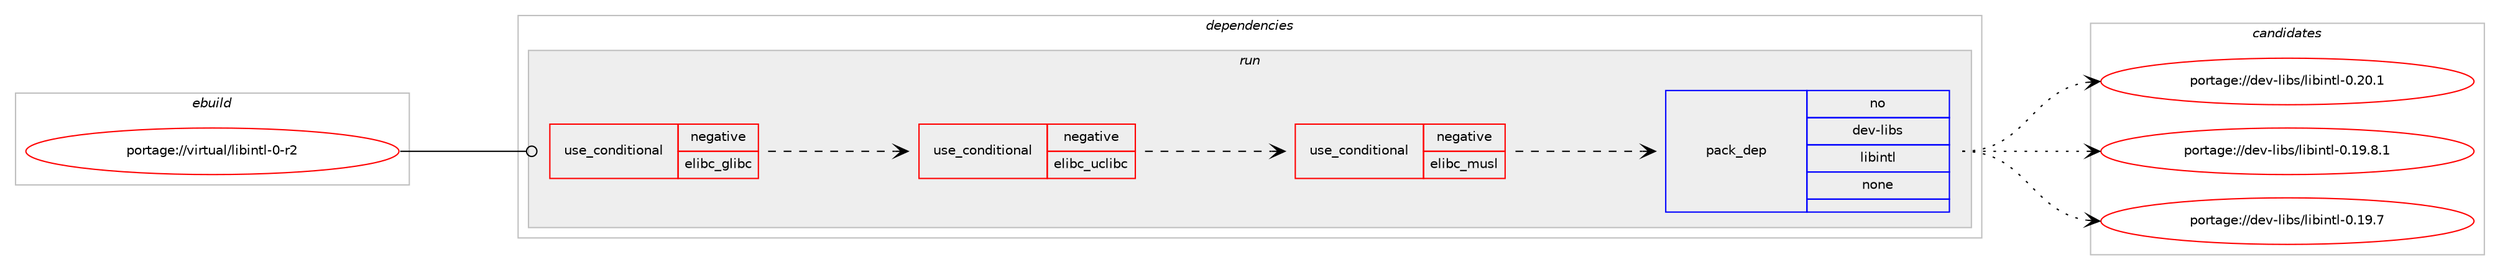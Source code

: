 digraph prolog {

# *************
# Graph options
# *************

newrank=true;
concentrate=true;
compound=true;
graph [rankdir=LR,fontname=Helvetica,fontsize=10,ranksep=1.5];#, ranksep=2.5, nodesep=0.2];
edge  [arrowhead=vee];
node  [fontname=Helvetica,fontsize=10];

# **********
# The ebuild
# **********

subgraph cluster_leftcol {
color=gray;
rank=same;
label=<<i>ebuild</i>>;
id [label="portage://virtual/libintl-0-r2", color=red, width=4, href="../virtual/libintl-0-r2.svg"];
}

# ****************
# The dependencies
# ****************

subgraph cluster_midcol {
color=gray;
label=<<i>dependencies</i>>;
subgraph cluster_compile {
fillcolor="#eeeeee";
style=filled;
label=<<i>compile</i>>;
}
subgraph cluster_compileandrun {
fillcolor="#eeeeee";
style=filled;
label=<<i>compile and run</i>>;
}
subgraph cluster_run {
fillcolor="#eeeeee";
style=filled;
label=<<i>run</i>>;
subgraph cond3052 {
dependency20861 [label=<<TABLE BORDER="0" CELLBORDER="1" CELLSPACING="0" CELLPADDING="4"><TR><TD ROWSPAN="3" CELLPADDING="10">use_conditional</TD></TR><TR><TD>negative</TD></TR><TR><TD>elibc_glibc</TD></TR></TABLE>>, shape=none, color=red];
subgraph cond3053 {
dependency20862 [label=<<TABLE BORDER="0" CELLBORDER="1" CELLSPACING="0" CELLPADDING="4"><TR><TD ROWSPAN="3" CELLPADDING="10">use_conditional</TD></TR><TR><TD>negative</TD></TR><TR><TD>elibc_uclibc</TD></TR></TABLE>>, shape=none, color=red];
subgraph cond3054 {
dependency20863 [label=<<TABLE BORDER="0" CELLBORDER="1" CELLSPACING="0" CELLPADDING="4"><TR><TD ROWSPAN="3" CELLPADDING="10">use_conditional</TD></TR><TR><TD>negative</TD></TR><TR><TD>elibc_musl</TD></TR></TABLE>>, shape=none, color=red];
subgraph pack17299 {
dependency20864 [label=<<TABLE BORDER="0" CELLBORDER="1" CELLSPACING="0" CELLPADDING="4" WIDTH="220"><TR><TD ROWSPAN="6" CELLPADDING="30">pack_dep</TD></TR><TR><TD WIDTH="110">no</TD></TR><TR><TD>dev-libs</TD></TR><TR><TD>libintl</TD></TR><TR><TD>none</TD></TR><TR><TD></TD></TR></TABLE>>, shape=none, color=blue];
}
dependency20863:e -> dependency20864:w [weight=20,style="dashed",arrowhead="vee"];
}
dependency20862:e -> dependency20863:w [weight=20,style="dashed",arrowhead="vee"];
}
dependency20861:e -> dependency20862:w [weight=20,style="dashed",arrowhead="vee"];
}
id:e -> dependency20861:w [weight=20,style="solid",arrowhead="odot"];
}
}

# **************
# The candidates
# **************

subgraph cluster_choices {
rank=same;
color=gray;
label=<<i>candidates</i>>;

subgraph choice17299 {
color=black;
nodesep=1;
choice1001011184510810598115471081059810511011610845484650484649 [label="portage://dev-libs/libintl-0.20.1", color=red, width=4,href="../dev-libs/libintl-0.20.1.svg"];
choice10010111845108105981154710810598105110116108454846495746564649 [label="portage://dev-libs/libintl-0.19.8.1", color=red, width=4,href="../dev-libs/libintl-0.19.8.1.svg"];
choice1001011184510810598115471081059810511011610845484649574655 [label="portage://dev-libs/libintl-0.19.7", color=red, width=4,href="../dev-libs/libintl-0.19.7.svg"];
dependency20864:e -> choice1001011184510810598115471081059810511011610845484650484649:w [style=dotted,weight="100"];
dependency20864:e -> choice10010111845108105981154710810598105110116108454846495746564649:w [style=dotted,weight="100"];
dependency20864:e -> choice1001011184510810598115471081059810511011610845484649574655:w [style=dotted,weight="100"];
}
}

}
